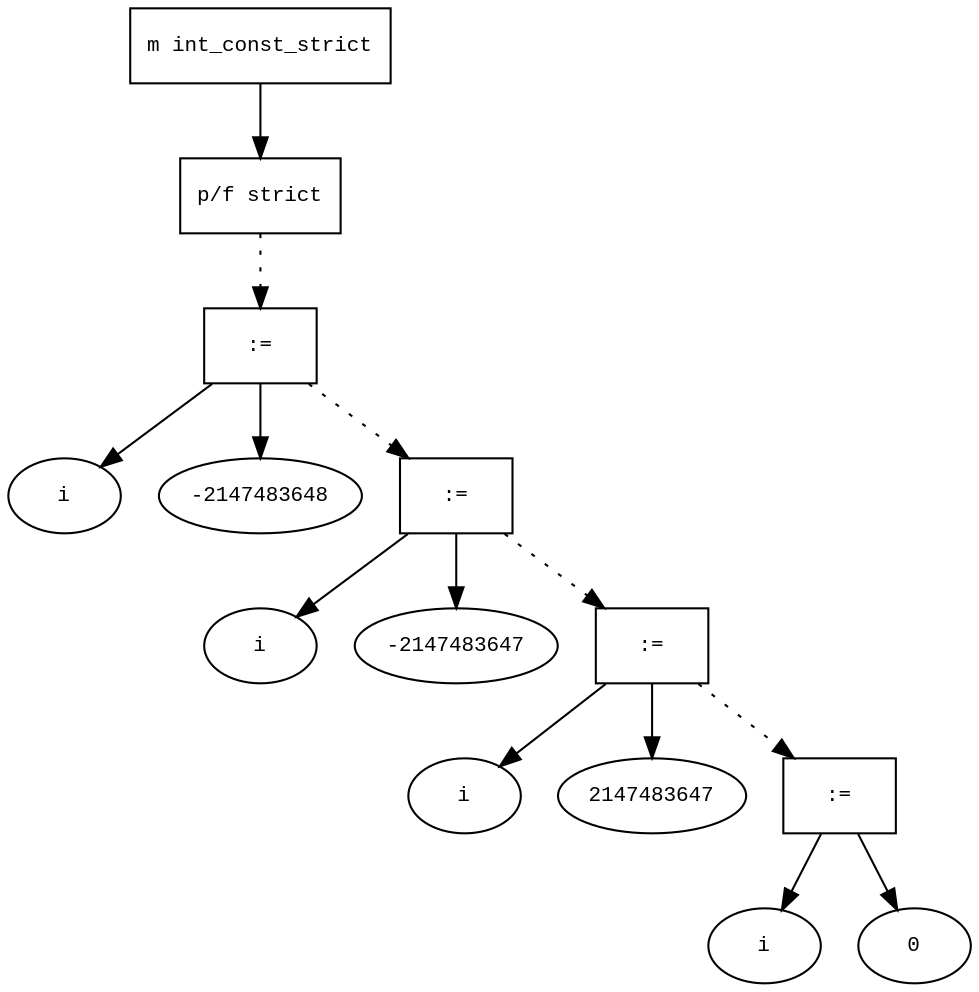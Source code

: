 digraph AST {
  graph [fontname="Times New Roman",fontsize=10];
  node  [fontname="Courier New",fontsize=10];
  edge  [fontname="Times New Roman",fontsize=10];

  node0 [label="m int_const_strict",shape=box];
  node1 [label="p/f strict",shape=box];
  node5 [label=":=",shape=box];
  node2 [label="i",shape=ellipse];
  node5->node2;
  node4 [label="-2147483648",shape=ellipse];
  node5->node4;
  node1 -> node5 [style=dotted];
  node9 [label=":=",shape=box];
  node6 [label="i",shape=ellipse];
  node9->node6;
  node8 [label="-2147483647",shape=ellipse];
  node9->node8;
  node5 -> node9 [style=dotted];
  node13 [label=":=",shape=box];
  node10 [label="i",shape=ellipse];
  node13->node10;
  node12 [label="2147483647",shape=ellipse];
  node13->node12;
  node9 -> node13 [style=dotted];
  node17 [label=":=",shape=box];
  node14 [label="i",shape=ellipse];
  node17->node14;
  node16 [label="0",shape=ellipse];
  node17->node16;
  node13 -> node17 [style=dotted];
  node0 -> node1;
}
